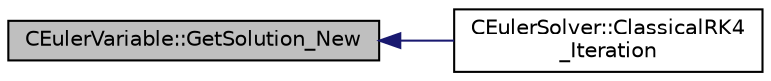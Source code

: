 digraph "CEulerVariable::GetSolution_New"
{
  edge [fontname="Helvetica",fontsize="10",labelfontname="Helvetica",labelfontsize="10"];
  node [fontname="Helvetica",fontsize="10",shape=record];
  rankdir="LR";
  Node190 [label="CEulerVariable::GetSolution_New",height=0.2,width=0.4,color="black", fillcolor="grey75", style="filled", fontcolor="black"];
  Node190 -> Node191 [dir="back",color="midnightblue",fontsize="10",style="solid",fontname="Helvetica"];
  Node191 [label="CEulerSolver::ClassicalRK4\l_Iteration",height=0.2,width=0.4,color="black", fillcolor="white", style="filled",URL="$class_c_euler_solver.html#ad87a9109a645f0ea9e38336d2a6bf196",tooltip="Update the solution using the classical fourth-order Runge-Kutta scheme. "];
}
